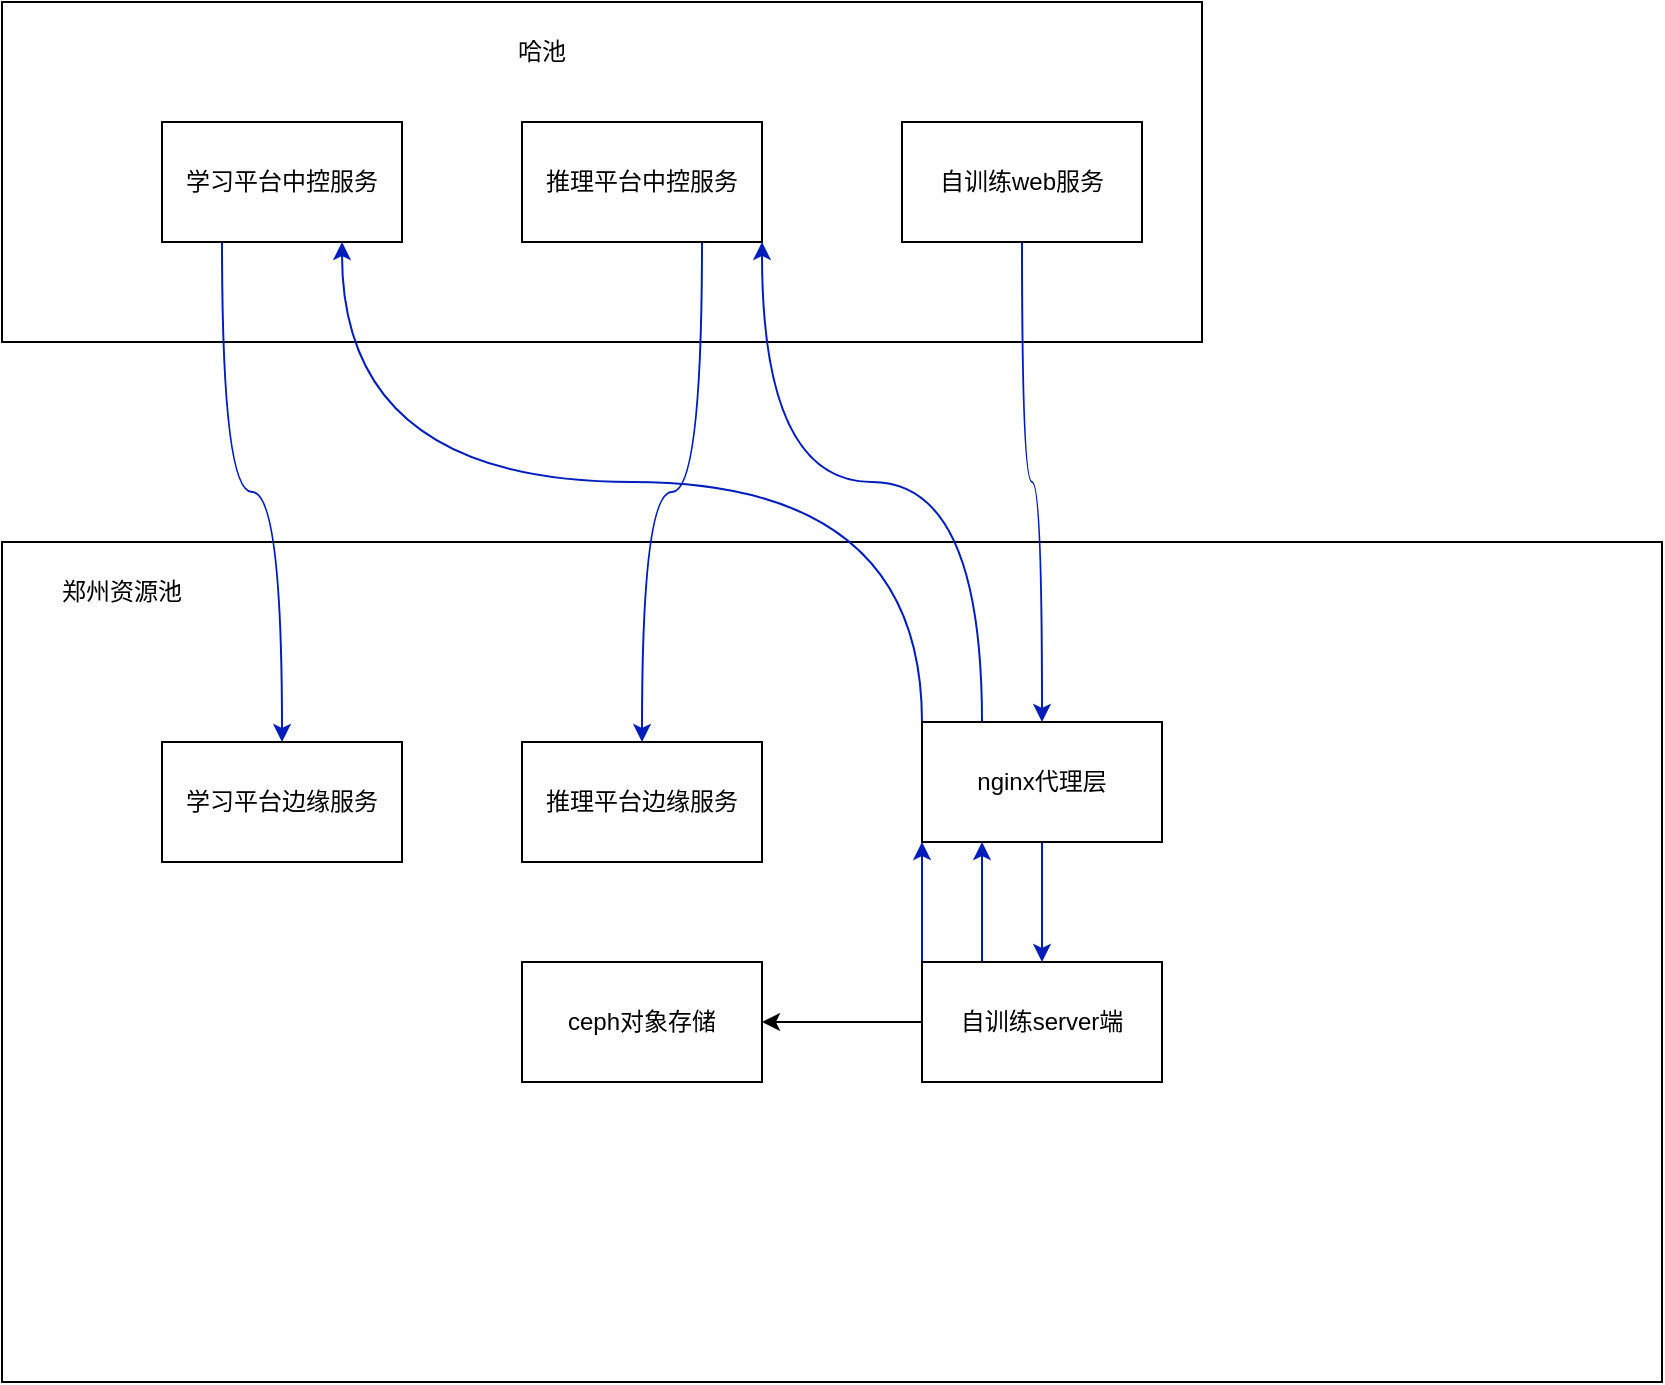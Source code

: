 <mxfile version="20.6.0" type="github" pages="3">
  <diagram id="47QPC2-T5nVZTvBkX9Qo" name="第 1 页">
    <mxGraphModel dx="1298" dy="739" grid="1" gridSize="10" guides="1" tooltips="1" connect="1" arrows="1" fold="1" page="1" pageScale="1" pageWidth="827" pageHeight="1169" math="0" shadow="0">
      <root>
        <mxCell id="0" />
        <mxCell id="1" parent="0" />
        <mxCell id="IILheBp9AOBWewY0YGc3-18" value="" style="rounded=0;whiteSpace=wrap;html=1;" parent="1" vertex="1">
          <mxGeometry x="80" y="320" width="830" height="420" as="geometry" />
        </mxCell>
        <mxCell id="IILheBp9AOBWewY0YGc3-16" value="" style="rounded=0;whiteSpace=wrap;html=1;" parent="1" vertex="1">
          <mxGeometry x="80" y="50" width="600" height="170" as="geometry" />
        </mxCell>
        <mxCell id="IILheBp9AOBWewY0YGc3-14" style="edgeStyle=orthogonalEdgeStyle;curved=1;rounded=0;orthogonalLoop=1;jettySize=auto;html=1;exitX=0.25;exitY=1;exitDx=0;exitDy=0;fillColor=#0050ef;strokeColor=#001DBC;" parent="1" source="IILheBp9AOBWewY0YGc3-1" target="IILheBp9AOBWewY0YGc3-5" edge="1">
          <mxGeometry relative="1" as="geometry" />
        </mxCell>
        <mxCell id="IILheBp9AOBWewY0YGc3-1" value="学习平台中控服务" style="rounded=0;whiteSpace=wrap;html=1;" parent="1" vertex="1">
          <mxGeometry x="160" y="110" width="120" height="60" as="geometry" />
        </mxCell>
        <mxCell id="IILheBp9AOBWewY0YGc3-12" style="edgeStyle=orthogonalEdgeStyle;curved=1;rounded=0;orthogonalLoop=1;jettySize=auto;html=1;exitX=0.75;exitY=1;exitDx=0;exitDy=0;fillColor=#0050ef;strokeColor=#001DBC;" parent="1" source="IILheBp9AOBWewY0YGc3-2" target="IILheBp9AOBWewY0YGc3-6" edge="1">
          <mxGeometry relative="1" as="geometry" />
        </mxCell>
        <mxCell id="IILheBp9AOBWewY0YGc3-2" value="推理平台中控服务" style="rounded=0;whiteSpace=wrap;html=1;" parent="1" vertex="1">
          <mxGeometry x="340" y="110" width="120" height="60" as="geometry" />
        </mxCell>
        <mxCell id="IILheBp9AOBWewY0YGc3-21" style="edgeStyle=orthogonalEdgeStyle;curved=1;rounded=0;orthogonalLoop=1;jettySize=auto;html=1;entryX=0.5;entryY=0;entryDx=0;entryDy=0;fillColor=#0050ef;strokeColor=#001DBC;" parent="1" source="IILheBp9AOBWewY0YGc3-3" target="IILheBp9AOBWewY0YGc3-20" edge="1">
          <mxGeometry relative="1" as="geometry" />
        </mxCell>
        <mxCell id="IILheBp9AOBWewY0YGc3-3" value="自训练web服务" style="rounded=0;whiteSpace=wrap;html=1;" parent="1" vertex="1">
          <mxGeometry x="530" y="110" width="120" height="60" as="geometry" />
        </mxCell>
        <mxCell id="IILheBp9AOBWewY0YGc3-5" value="学习平台边缘服务" style="rounded=0;whiteSpace=wrap;html=1;" parent="1" vertex="1">
          <mxGeometry x="160" y="420" width="120" height="60" as="geometry" />
        </mxCell>
        <mxCell id="IILheBp9AOBWewY0YGc3-6" value="推理平台边缘服务" style="rounded=0;whiteSpace=wrap;html=1;" parent="1" vertex="1">
          <mxGeometry x="340" y="420" width="120" height="60" as="geometry" />
        </mxCell>
        <mxCell id="IILheBp9AOBWewY0YGc3-15" style="edgeStyle=orthogonalEdgeStyle;curved=1;rounded=0;orthogonalLoop=1;jettySize=auto;html=1;entryX=1;entryY=0.5;entryDx=0;entryDy=0;" parent="1" source="IILheBp9AOBWewY0YGc3-7" target="IILheBp9AOBWewY0YGc3-8" edge="1">
          <mxGeometry relative="1" as="geometry" />
        </mxCell>
        <mxCell id="IILheBp9AOBWewY0YGc3-23" style="edgeStyle=orthogonalEdgeStyle;curved=1;rounded=0;orthogonalLoop=1;jettySize=auto;html=1;exitX=0.25;exitY=0;exitDx=0;exitDy=0;entryX=0.25;entryY=1;entryDx=0;entryDy=0;fillColor=#0050ef;strokeColor=#001DBC;" parent="1" source="IILheBp9AOBWewY0YGc3-7" target="IILheBp9AOBWewY0YGc3-20" edge="1">
          <mxGeometry relative="1" as="geometry" />
        </mxCell>
        <mxCell id="IILheBp9AOBWewY0YGc3-25" style="edgeStyle=orthogonalEdgeStyle;curved=1;rounded=0;orthogonalLoop=1;jettySize=auto;html=1;exitX=0;exitY=0;exitDx=0;exitDy=0;entryX=0;entryY=1;entryDx=0;entryDy=0;fillColor=#0050ef;strokeColor=#001DBC;" parent="1" source="IILheBp9AOBWewY0YGc3-7" target="IILheBp9AOBWewY0YGc3-20" edge="1">
          <mxGeometry relative="1" as="geometry" />
        </mxCell>
        <mxCell id="IILheBp9AOBWewY0YGc3-7" value="自训练server端" style="rounded=0;whiteSpace=wrap;html=1;" parent="1" vertex="1">
          <mxGeometry x="540" y="530" width="120" height="60" as="geometry" />
        </mxCell>
        <mxCell id="IILheBp9AOBWewY0YGc3-8" value="ceph对象存储" style="rounded=0;whiteSpace=wrap;html=1;" parent="1" vertex="1">
          <mxGeometry x="340" y="530" width="120" height="60" as="geometry" />
        </mxCell>
        <mxCell id="IILheBp9AOBWewY0YGc3-17" value="哈池" style="text;html=1;strokeColor=none;fillColor=none;align=center;verticalAlign=middle;whiteSpace=wrap;rounded=0;" parent="1" vertex="1">
          <mxGeometry x="320" y="60" width="60" height="30" as="geometry" />
        </mxCell>
        <mxCell id="IILheBp9AOBWewY0YGc3-19" value="郑州资源池" style="text;html=1;strokeColor=none;fillColor=none;align=center;verticalAlign=middle;whiteSpace=wrap;rounded=0;" parent="1" vertex="1">
          <mxGeometry x="100" y="330" width="80" height="30" as="geometry" />
        </mxCell>
        <mxCell id="IILheBp9AOBWewY0YGc3-22" style="edgeStyle=orthogonalEdgeStyle;curved=1;rounded=0;orthogonalLoop=1;jettySize=auto;html=1;entryX=0.5;entryY=0;entryDx=0;entryDy=0;fillColor=#0050ef;strokeColor=#001DBC;" parent="1" source="IILheBp9AOBWewY0YGc3-20" target="IILheBp9AOBWewY0YGc3-7" edge="1">
          <mxGeometry relative="1" as="geometry" />
        </mxCell>
        <mxCell id="IILheBp9AOBWewY0YGc3-24" style="edgeStyle=orthogonalEdgeStyle;curved=1;rounded=0;orthogonalLoop=1;jettySize=auto;html=1;exitX=0.25;exitY=0;exitDx=0;exitDy=0;entryX=1;entryY=1;entryDx=0;entryDy=0;fillColor=#0050ef;strokeColor=#001DBC;" parent="1" source="IILheBp9AOBWewY0YGc3-20" target="IILheBp9AOBWewY0YGc3-2" edge="1">
          <mxGeometry relative="1" as="geometry" />
        </mxCell>
        <mxCell id="IILheBp9AOBWewY0YGc3-26" style="edgeStyle=orthogonalEdgeStyle;curved=1;rounded=0;orthogonalLoop=1;jettySize=auto;html=1;exitX=0;exitY=0;exitDx=0;exitDy=0;entryX=0.75;entryY=1;entryDx=0;entryDy=0;fillColor=#0050ef;strokeColor=#001DBC;" parent="1" source="IILheBp9AOBWewY0YGc3-20" target="IILheBp9AOBWewY0YGc3-1" edge="1">
          <mxGeometry relative="1" as="geometry" />
        </mxCell>
        <mxCell id="IILheBp9AOBWewY0YGc3-20" value="nginx代理层" style="rounded=0;whiteSpace=wrap;html=1;" parent="1" vertex="1">
          <mxGeometry x="540" y="410" width="120" height="60" as="geometry" />
        </mxCell>
      </root>
    </mxGraphModel>
  </diagram>
  <diagram name="第 1 页 的副本" id="XWD4mv1b7VdqQmFRohe4">
    <mxGraphModel dx="1298" dy="1908" grid="1" gridSize="10" guides="1" tooltips="1" connect="1" arrows="1" fold="1" page="1" pageScale="1" pageWidth="827" pageHeight="1169" math="0" shadow="0">
      <root>
        <mxCell id="nvMOdbcGuP9wTD2PCrmF-0" />
        <mxCell id="nvMOdbcGuP9wTD2PCrmF-1" parent="nvMOdbcGuP9wTD2PCrmF-0" />
        <mxCell id="nvMOdbcGuP9wTD2PCrmF-2" value="" style="rounded=0;whiteSpace=wrap;html=1;" parent="nvMOdbcGuP9wTD2PCrmF-1" vertex="1">
          <mxGeometry x="80" y="310" width="610" height="310" as="geometry" />
        </mxCell>
        <mxCell id="nvMOdbcGuP9wTD2PCrmF-3" value="" style="rounded=0;whiteSpace=wrap;html=1;" parent="nvMOdbcGuP9wTD2PCrmF-1" vertex="1">
          <mxGeometry x="80" y="-150" width="600" height="370" as="geometry" />
        </mxCell>
        <mxCell id="nvMOdbcGuP9wTD2PCrmF-4" style="edgeStyle=orthogonalEdgeStyle;curved=1;rounded=0;orthogonalLoop=1;jettySize=auto;html=1;exitX=0.25;exitY=1;exitDx=0;exitDy=0;fillColor=#0050ef;strokeColor=#001DBC;" parent="nvMOdbcGuP9wTD2PCrmF-1" source="nvMOdbcGuP9wTD2PCrmF-5" target="nvMOdbcGuP9wTD2PCrmF-10" edge="1">
          <mxGeometry relative="1" as="geometry" />
        </mxCell>
        <mxCell id="nvMOdbcGuP9wTD2PCrmF-5" value="学习平台中控服务" style="rounded=0;whiteSpace=wrap;html=1;" parent="nvMOdbcGuP9wTD2PCrmF-1" vertex="1">
          <mxGeometry x="90" y="60" width="120" height="60" as="geometry" />
        </mxCell>
        <mxCell id="nvMOdbcGuP9wTD2PCrmF-6" style="edgeStyle=orthogonalEdgeStyle;curved=1;rounded=0;orthogonalLoop=1;jettySize=auto;html=1;exitX=0.75;exitY=1;exitDx=0;exitDy=0;fillColor=#0050ef;strokeColor=#001DBC;" parent="nvMOdbcGuP9wTD2PCrmF-1" source="nvMOdbcGuP9wTD2PCrmF-7" target="nvMOdbcGuP9wTD2PCrmF-11" edge="1">
          <mxGeometry relative="1" as="geometry" />
        </mxCell>
        <mxCell id="nvMOdbcGuP9wTD2PCrmF-7" value="推理平台中控服务" style="rounded=0;whiteSpace=wrap;html=1;" parent="nvMOdbcGuP9wTD2PCrmF-1" vertex="1">
          <mxGeometry x="230" y="130" width="120" height="60" as="geometry" />
        </mxCell>
        <mxCell id="RVTftVfRLbgIOOv-qJHU-3" style="edgeStyle=orthogonalEdgeStyle;curved=1;rounded=0;orthogonalLoop=1;jettySize=auto;html=1;fillColor=#0050ef;strokeColor=#001DBC;" parent="nvMOdbcGuP9wTD2PCrmF-1" source="nvMOdbcGuP9wTD2PCrmF-9" target="nvMOdbcGuP9wTD2PCrmF-15" edge="1">
          <mxGeometry relative="1" as="geometry" />
        </mxCell>
        <mxCell id="nvMOdbcGuP9wTD2PCrmF-9" value="自训练web服务" style="rounded=0;whiteSpace=wrap;html=1;" parent="nvMOdbcGuP9wTD2PCrmF-1" vertex="1">
          <mxGeometry x="490" y="-70" width="120" height="60" as="geometry" />
        </mxCell>
        <mxCell id="aSJpgpNqqqhU2J2hZtxi-2" style="edgeStyle=orthogonalEdgeStyle;curved=1;rounded=0;orthogonalLoop=1;jettySize=auto;html=1;entryX=0;entryY=0.5;entryDx=0;entryDy=0;strokeColor=#0000FF;" edge="1" parent="nvMOdbcGuP9wTD2PCrmF-1" source="nvMOdbcGuP9wTD2PCrmF-10" target="aSJpgpNqqqhU2J2hZtxi-0">
          <mxGeometry relative="1" as="geometry" />
        </mxCell>
        <mxCell id="nvMOdbcGuP9wTD2PCrmF-10" value="学习平台边缘服务" style="rounded=0;whiteSpace=wrap;html=1;" parent="nvMOdbcGuP9wTD2PCrmF-1" vertex="1">
          <mxGeometry x="110" y="410" width="120" height="60" as="geometry" />
        </mxCell>
        <mxCell id="nvMOdbcGuP9wTD2PCrmF-11" value="推理平台边缘服务" style="rounded=0;whiteSpace=wrap;html=1;" parent="nvMOdbcGuP9wTD2PCrmF-1" vertex="1">
          <mxGeometry x="230" y="330" width="120" height="60" as="geometry" />
        </mxCell>
        <mxCell id="RVTftVfRLbgIOOv-qJHU-1" style="edgeStyle=orthogonalEdgeStyle;curved=1;rounded=0;orthogonalLoop=1;jettySize=auto;html=1;fillColor=#0050ef;strokeColor=#001DBC;" parent="nvMOdbcGuP9wTD2PCrmF-1" source="nvMOdbcGuP9wTD2PCrmF-15" target="RVTftVfRLbgIOOv-qJHU-0" edge="1">
          <mxGeometry relative="1" as="geometry" />
        </mxCell>
        <mxCell id="RVTftVfRLbgIOOv-qJHU-4" style="edgeStyle=orthogonalEdgeStyle;curved=1;rounded=0;orthogonalLoop=1;jettySize=auto;html=1;entryX=0.5;entryY=0;entryDx=0;entryDy=0;fillColor=#0050ef;strokeColor=#001DBC;" parent="nvMOdbcGuP9wTD2PCrmF-1" source="nvMOdbcGuP9wTD2PCrmF-15" target="nvMOdbcGuP9wTD2PCrmF-7" edge="1">
          <mxGeometry relative="1" as="geometry" />
        </mxCell>
        <mxCell id="RVTftVfRLbgIOOv-qJHU-5" style="edgeStyle=orthogonalEdgeStyle;curved=1;rounded=0;orthogonalLoop=1;jettySize=auto;html=1;exitX=0;exitY=0;exitDx=0;exitDy=0;entryX=0.5;entryY=0;entryDx=0;entryDy=0;fillColor=#0050ef;strokeColor=#001DBC;" parent="nvMOdbcGuP9wTD2PCrmF-1" source="nvMOdbcGuP9wTD2PCrmF-15" target="nvMOdbcGuP9wTD2PCrmF-5" edge="1">
          <mxGeometry relative="1" as="geometry" />
        </mxCell>
        <mxCell id="nvMOdbcGuP9wTD2PCrmF-15" value="自训练server端" style="rounded=0;whiteSpace=wrap;html=1;" parent="nvMOdbcGuP9wTD2PCrmF-1" vertex="1">
          <mxGeometry x="490" y="20" width="120" height="60" as="geometry" />
        </mxCell>
        <mxCell id="nvMOdbcGuP9wTD2PCrmF-16" value="ceph对象存储" style="rounded=0;whiteSpace=wrap;html=1;" parent="nvMOdbcGuP9wTD2PCrmF-1" vertex="1">
          <mxGeometry x="510" y="540" width="120" height="60" as="geometry" />
        </mxCell>
        <mxCell id="nvMOdbcGuP9wTD2PCrmF-17" value="哈池" style="text;html=1;strokeColor=none;fillColor=none;align=center;verticalAlign=middle;whiteSpace=wrap;rounded=0;" parent="nvMOdbcGuP9wTD2PCrmF-1" vertex="1">
          <mxGeometry x="310" y="-120" width="60" height="30" as="geometry" />
        </mxCell>
        <mxCell id="nvMOdbcGuP9wTD2PCrmF-18" value="郑州资源池" style="text;html=1;strokeColor=none;fillColor=none;align=center;verticalAlign=middle;whiteSpace=wrap;rounded=0;" parent="nvMOdbcGuP9wTD2PCrmF-1" vertex="1">
          <mxGeometry x="100" y="330" width="80" height="30" as="geometry" />
        </mxCell>
        <mxCell id="XnjpQkrsaq3WBOR2KgQ--1" style="edgeStyle=orthogonalEdgeStyle;curved=1;rounded=0;orthogonalLoop=1;jettySize=auto;html=1;" parent="nvMOdbcGuP9wTD2PCrmF-1" source="RVTftVfRLbgIOOv-qJHU-0" target="XnjpQkrsaq3WBOR2KgQ--0" edge="1">
          <mxGeometry relative="1" as="geometry" />
        </mxCell>
        <mxCell id="RVTftVfRLbgIOOv-qJHU-0" value="nginx" style="rounded=0;whiteSpace=wrap;html=1;" parent="nvMOdbcGuP9wTD2PCrmF-1" vertex="1">
          <mxGeometry x="550" y="130" width="120" height="60" as="geometry" />
        </mxCell>
        <mxCell id="XnjpQkrsaq3WBOR2KgQ--2" style="edgeStyle=orthogonalEdgeStyle;curved=1;rounded=0;orthogonalLoop=1;jettySize=auto;html=1;entryX=0.5;entryY=0;entryDx=0;entryDy=0;" parent="nvMOdbcGuP9wTD2PCrmF-1" source="XnjpQkrsaq3WBOR2KgQ--0" target="nvMOdbcGuP9wTD2PCrmF-16" edge="1">
          <mxGeometry relative="1" as="geometry" />
        </mxCell>
        <mxCell id="XnjpQkrsaq3WBOR2KgQ--0" value="nginx" style="rounded=0;whiteSpace=wrap;html=1;" parent="nvMOdbcGuP9wTD2PCrmF-1" vertex="1">
          <mxGeometry x="550" y="350" width="120" height="60" as="geometry" />
        </mxCell>
        <mxCell id="aSJpgpNqqqhU2J2hZtxi-4" style="edgeStyle=orthogonalEdgeStyle;curved=1;rounded=0;orthogonalLoop=1;jettySize=auto;html=1;entryX=0.5;entryY=1;entryDx=0;entryDy=0;strokeColor=#FF0000;exitX=0.5;exitY=0;exitDx=0;exitDy=0;strokeWidth=2;" edge="1" parent="nvMOdbcGuP9wTD2PCrmF-1" source="aSJpgpNqqqhU2J2hZtxi-0" target="aSJpgpNqqqhU2J2hZtxi-5">
          <mxGeometry relative="1" as="geometry" />
        </mxCell>
        <mxCell id="aSJpgpNqqqhU2J2hZtxi-0" value="自训练启动的训练pod" style="rounded=0;whiteSpace=wrap;html=1;" vertex="1" parent="nvMOdbcGuP9wTD2PCrmF-1">
          <mxGeometry x="320" y="540" width="120" height="60" as="geometry" />
        </mxCell>
        <mxCell id="aSJpgpNqqqhU2J2hZtxi-6" style="edgeStyle=orthogonalEdgeStyle;curved=1;rounded=0;orthogonalLoop=1;jettySize=auto;html=1;entryX=0.25;entryY=1;entryDx=0;entryDy=0;strokeColor=#FF0000;strokeWidth=2;" edge="1" parent="nvMOdbcGuP9wTD2PCrmF-1" source="aSJpgpNqqqhU2J2hZtxi-5" target="nvMOdbcGuP9wTD2PCrmF-15">
          <mxGeometry relative="1" as="geometry" />
        </mxCell>
        <mxCell id="aSJpgpNqqqhU2J2hZtxi-5" value="nginx" style="rounded=0;whiteSpace=wrap;html=1;fillColor=#ffe6cc;strokeColor=#d79b00;" vertex="1" parent="nvMOdbcGuP9wTD2PCrmF-1">
          <mxGeometry x="390" y="340" width="120" height="60" as="geometry" />
        </mxCell>
        <mxCell id="aSJpgpNqqqhU2J2hZtxi-7" value="ip:port" style="rounded=0;whiteSpace=wrap;html=1;" vertex="1" parent="nvMOdbcGuP9wTD2PCrmF-1">
          <mxGeometry x="380" y="130" width="120" height="60" as="geometry" />
        </mxCell>
      </root>
    </mxGraphModel>
  </diagram>
  <diagram name="第 1 页 的副本" id="TtfPzhOBKzGoAMEfsePf">
    <mxGraphModel dx="1038" dy="556" grid="1" gridSize="10" guides="1" tooltips="1" connect="1" arrows="1" fold="1" page="1" pageScale="1" pageWidth="827" pageHeight="1169" math="0" shadow="0">
      <root>
        <mxCell id="lojI1iq-oZ9nXZhqz7kL-0" />
        <mxCell id="lojI1iq-oZ9nXZhqz7kL-1" parent="lojI1iq-oZ9nXZhqz7kL-0" />
        <mxCell id="lojI1iq-oZ9nXZhqz7kL-2" value="" style="rounded=0;whiteSpace=wrap;html=1;" vertex="1" parent="lojI1iq-oZ9nXZhqz7kL-1">
          <mxGeometry x="80" y="320" width="610" height="310" as="geometry" />
        </mxCell>
        <mxCell id="lojI1iq-oZ9nXZhqz7kL-3" value="" style="rounded=0;whiteSpace=wrap;html=1;" vertex="1" parent="lojI1iq-oZ9nXZhqz7kL-1">
          <mxGeometry x="80" y="50" width="600" height="230" as="geometry" />
        </mxCell>
        <mxCell id="lojI1iq-oZ9nXZhqz7kL-4" style="edgeStyle=orthogonalEdgeStyle;curved=1;rounded=0;orthogonalLoop=1;jettySize=auto;html=1;exitX=0.25;exitY=1;exitDx=0;exitDy=0;fillColor=#0050ef;strokeColor=#001DBC;" edge="1" parent="lojI1iq-oZ9nXZhqz7kL-1" source="lojI1iq-oZ9nXZhqz7kL-5" target="lojI1iq-oZ9nXZhqz7kL-10">
          <mxGeometry relative="1" as="geometry" />
        </mxCell>
        <mxCell id="lojI1iq-oZ9nXZhqz7kL-5" value="学习平台中控服务" style="rounded=0;whiteSpace=wrap;html=1;" vertex="1" parent="lojI1iq-oZ9nXZhqz7kL-1">
          <mxGeometry x="160" y="110" width="120" height="60" as="geometry" />
        </mxCell>
        <mxCell id="lojI1iq-oZ9nXZhqz7kL-6" style="edgeStyle=orthogonalEdgeStyle;curved=1;rounded=0;orthogonalLoop=1;jettySize=auto;html=1;exitX=0.75;exitY=1;exitDx=0;exitDy=0;fillColor=#0050ef;strokeColor=#001DBC;" edge="1" parent="lojI1iq-oZ9nXZhqz7kL-1" source="lojI1iq-oZ9nXZhqz7kL-7" target="lojI1iq-oZ9nXZhqz7kL-11">
          <mxGeometry relative="1" as="geometry" />
        </mxCell>
        <mxCell id="lojI1iq-oZ9nXZhqz7kL-7" value="推理平台中控服务" style="rounded=0;whiteSpace=wrap;html=1;" vertex="1" parent="lojI1iq-oZ9nXZhqz7kL-1">
          <mxGeometry x="310" y="200" width="120" height="60" as="geometry" />
        </mxCell>
        <mxCell id="XmrzGg2N1NdQyHCbC9LS-0" style="edgeStyle=orthogonalEdgeStyle;curved=1;rounded=0;orthogonalLoop=1;jettySize=auto;html=1;entryX=1;entryY=0.5;entryDx=0;entryDy=0;" edge="1" parent="lojI1iq-oZ9nXZhqz7kL-1" source="lojI1iq-oZ9nXZhqz7kL-9" target="lojI1iq-oZ9nXZhqz7kL-15">
          <mxGeometry relative="1" as="geometry" />
        </mxCell>
        <mxCell id="XmrzGg2N1NdQyHCbC9LS-4" value="" style="edgeStyle=orthogonalEdgeStyle;curved=1;rounded=0;orthogonalLoop=1;jettySize=auto;html=1;fillColor=#0050ef;strokeColor=#001DBC;" edge="1" parent="lojI1iq-oZ9nXZhqz7kL-1" source="lojI1iq-oZ9nXZhqz7kL-9" target="lojI1iq-oZ9nXZhqz7kL-15">
          <mxGeometry relative="1" as="geometry" />
        </mxCell>
        <mxCell id="lojI1iq-oZ9nXZhqz7kL-9" value="自训练web服务" style="rounded=0;whiteSpace=wrap;html=1;" vertex="1" parent="lojI1iq-oZ9nXZhqz7kL-1">
          <mxGeometry x="510" y="100" width="120" height="60" as="geometry" />
        </mxCell>
        <mxCell id="XmrzGg2N1NdQyHCbC9LS-3" style="edgeStyle=orthogonalEdgeStyle;curved=1;rounded=0;orthogonalLoop=1;jettySize=auto;html=1;entryX=0.5;entryY=0;entryDx=0;entryDy=0;fillColor=#0050ef;strokeColor=#001DBC;" edge="1" parent="lojI1iq-oZ9nXZhqz7kL-1" source="lojI1iq-oZ9nXZhqz7kL-10" target="lojI1iq-oZ9nXZhqz7kL-16">
          <mxGeometry relative="1" as="geometry" />
        </mxCell>
        <mxCell id="lojI1iq-oZ9nXZhqz7kL-10" value="学习平台边缘服务" style="rounded=0;whiteSpace=wrap;html=1;" vertex="1" parent="lojI1iq-oZ9nXZhqz7kL-1">
          <mxGeometry x="160" y="370" width="120" height="60" as="geometry" />
        </mxCell>
        <mxCell id="lojI1iq-oZ9nXZhqz7kL-11" value="推理平台边缘服务" style="rounded=0;whiteSpace=wrap;html=1;" vertex="1" parent="lojI1iq-oZ9nXZhqz7kL-1">
          <mxGeometry x="340" y="360" width="120" height="60" as="geometry" />
        </mxCell>
        <mxCell id="XmrzGg2N1NdQyHCbC9LS-1" style="edgeStyle=orthogonalEdgeStyle;curved=1;rounded=0;orthogonalLoop=1;jettySize=auto;html=1;fillColor=#0050ef;strokeColor=#001DBC;" edge="1" parent="lojI1iq-oZ9nXZhqz7kL-1" source="lojI1iq-oZ9nXZhqz7kL-15" target="lojI1iq-oZ9nXZhqz7kL-7">
          <mxGeometry relative="1" as="geometry" />
        </mxCell>
        <mxCell id="XmrzGg2N1NdQyHCbC9LS-2" style="edgeStyle=orthogonalEdgeStyle;curved=1;rounded=0;orthogonalLoop=1;jettySize=auto;html=1;exitX=0;exitY=0.5;exitDx=0;exitDy=0;entryX=1;entryY=0.5;entryDx=0;entryDy=0;fillColor=#0050ef;strokeColor=#001DBC;" edge="1" parent="lojI1iq-oZ9nXZhqz7kL-1" source="lojI1iq-oZ9nXZhqz7kL-15" target="lojI1iq-oZ9nXZhqz7kL-5">
          <mxGeometry relative="1" as="geometry" />
        </mxCell>
        <mxCell id="lojI1iq-oZ9nXZhqz7kL-15" value="自训练server端" style="rounded=0;whiteSpace=wrap;html=1;" vertex="1" parent="lojI1iq-oZ9nXZhqz7kL-1">
          <mxGeometry x="320" y="100" width="120" height="60" as="geometry" />
        </mxCell>
        <mxCell id="lojI1iq-oZ9nXZhqz7kL-16" value="ceph对象存储" style="rounded=0;whiteSpace=wrap;html=1;" vertex="1" parent="lojI1iq-oZ9nXZhqz7kL-1">
          <mxGeometry x="180" y="490" width="120" height="60" as="geometry" />
        </mxCell>
        <mxCell id="lojI1iq-oZ9nXZhqz7kL-17" value="哈池" style="text;html=1;strokeColor=none;fillColor=none;align=center;verticalAlign=middle;whiteSpace=wrap;rounded=0;" vertex="1" parent="lojI1iq-oZ9nXZhqz7kL-1">
          <mxGeometry x="320" y="60" width="60" height="30" as="geometry" />
        </mxCell>
        <mxCell id="lojI1iq-oZ9nXZhqz7kL-18" value="郑州资源池" style="text;html=1;strokeColor=none;fillColor=none;align=center;verticalAlign=middle;whiteSpace=wrap;rounded=0;" vertex="1" parent="lojI1iq-oZ9nXZhqz7kL-1">
          <mxGeometry x="100" y="330" width="80" height="30" as="geometry" />
        </mxCell>
      </root>
    </mxGraphModel>
  </diagram>
</mxfile>
